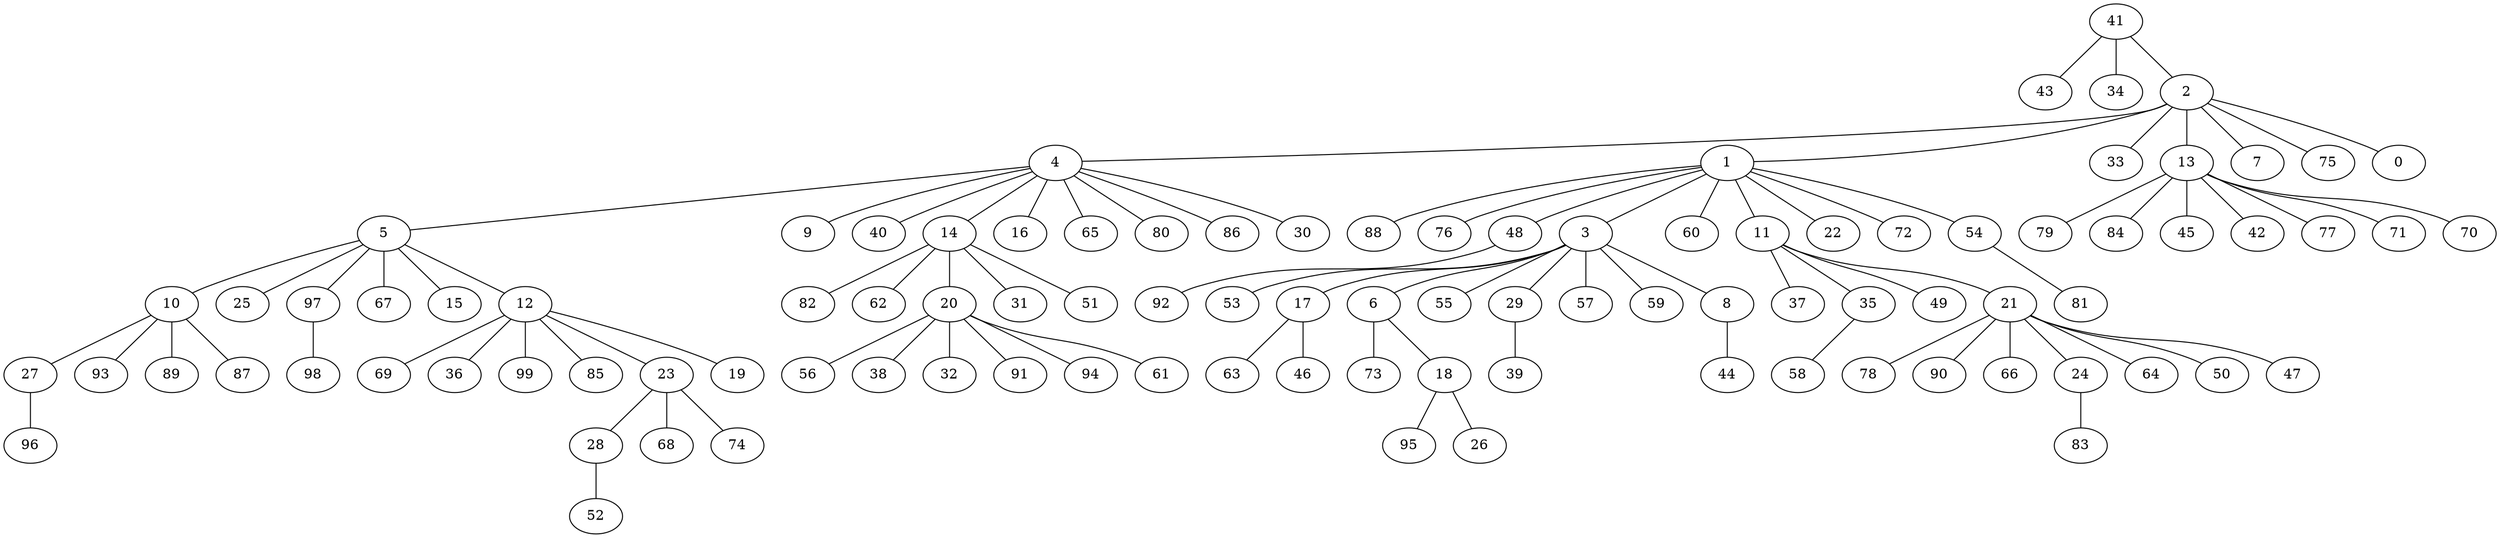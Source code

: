 graph G {
"5";
"4";
"79";
"10";
"98";
"78";
"53";
"37";
"82";
"88";
"1";
"27";
"33";
"56";
"95";
"44";
"25";
"52";
"76";
"90";
"38";
"73";
"62";
"92";
"9";
"13";
"26";
"17";
"48";
"7";
"66";
"81";
"6";
"84";
"93";
"40";
"63";
"32";
"75";
"45";
"69";
"20";
"24";
"3";
"14";
"16";
"0";
"64";
"42";
"55";
"60";
"65";
"35";
"91";
"94";
"29";
"43";
"49";
"77";
"36";
"11";
"18";
"71";
"80";
"99";
"22";
"85";
"50";
"58";
"23";
"57";
"61";
"96";
"86";
"97";
"67";
"30";
"28";
"21";
"68";
"19";
"34";
"2";
"31";
"47";
"89";
"59";
"83";
"46";
"8";
"15";
"70";
"72";
"39";
"41";
"54";
"87";
"74";
"51";
"12";
    "1" -- "60";
    "5" -- "10";
    "1" -- "22";
    "2" -- "75";
    "10" -- "93";
    "4" -- "65";
    "23" -- "68";
    "3" -- "6";
    "1" -- "72";
    "3" -- "8";
    "4" -- "40";
    "20" -- "32";
    "10" -- "27";
    "18" -- "26";
    "4" -- "9";
    "12" -- "69";
    "4" -- "14";
    "18" -- "95";
    "2" -- "0";
    "14" -- "31";
    "1" -- "76";
    "6" -- "73";
    "12" -- "19";
    "2" -- "7";
    "11" -- "49";
    "14" -- "82";
    "17" -- "63";
    "20" -- "94";
    "3" -- "17";
    "14" -- "51";
    "11" -- "37";
    "5" -- "97";
    "3" -- "55";
    "28" -- "52";
    "21" -- "78";
    "21" -- "50";
    "1" -- "48";
    "24" -- "83";
    "3" -- "29";
    "10" -- "87";
    "4" -- "30";
    "13" -- "70";
    "41" -- "34";
    "13" -- "42";
    "21" -- "47";
    "5" -- "15";
    "97" -- "98";
    "20" -- "38";
    "3" -- "57";
    "12" -- "23";
    "11" -- "35";
    "48" -- "92";
    "5" -- "67";
    "54" -- "81";
    "11" -- "21";
    "1" -- "54";
    "2" -- "13";
    "41" -- "2";
    "23" -- "28";
    "20" -- "56";
    "21" -- "66";
    "4" -- "80";
    "20" -- "91";
    "1" -- "3";
    "3" -- "53";
    "21" -- "64";
    "8" -- "44";
    "4" -- "16";
    "35" -- "58";
    "13" -- "71";
    "12" -- "85";
    "21" -- "24";
    "2" -- "1";
    "17" -- "46";
    "13" -- "77";
    "13" -- "45";
    "13" -- "79";
    "12" -- "99";
    "14" -- "20";
    "1" -- "88";
    "41" -- "43";
    "6" -- "18";
    "14" -- "62";
    "27" -- "96";
    "5" -- "25";
    "3" -- "59";
    "4" -- "5";
    "13" -- "84";
    "2" -- "4";
    "20" -- "61";
    "12" -- "36";
    "5" -- "12";
    "2" -- "33";
    "21" -- "90";
    "4" -- "86";
    "1" -- "11";
    "23" -- "74";
    "10" -- "89";
    "29" -- "39";
}
